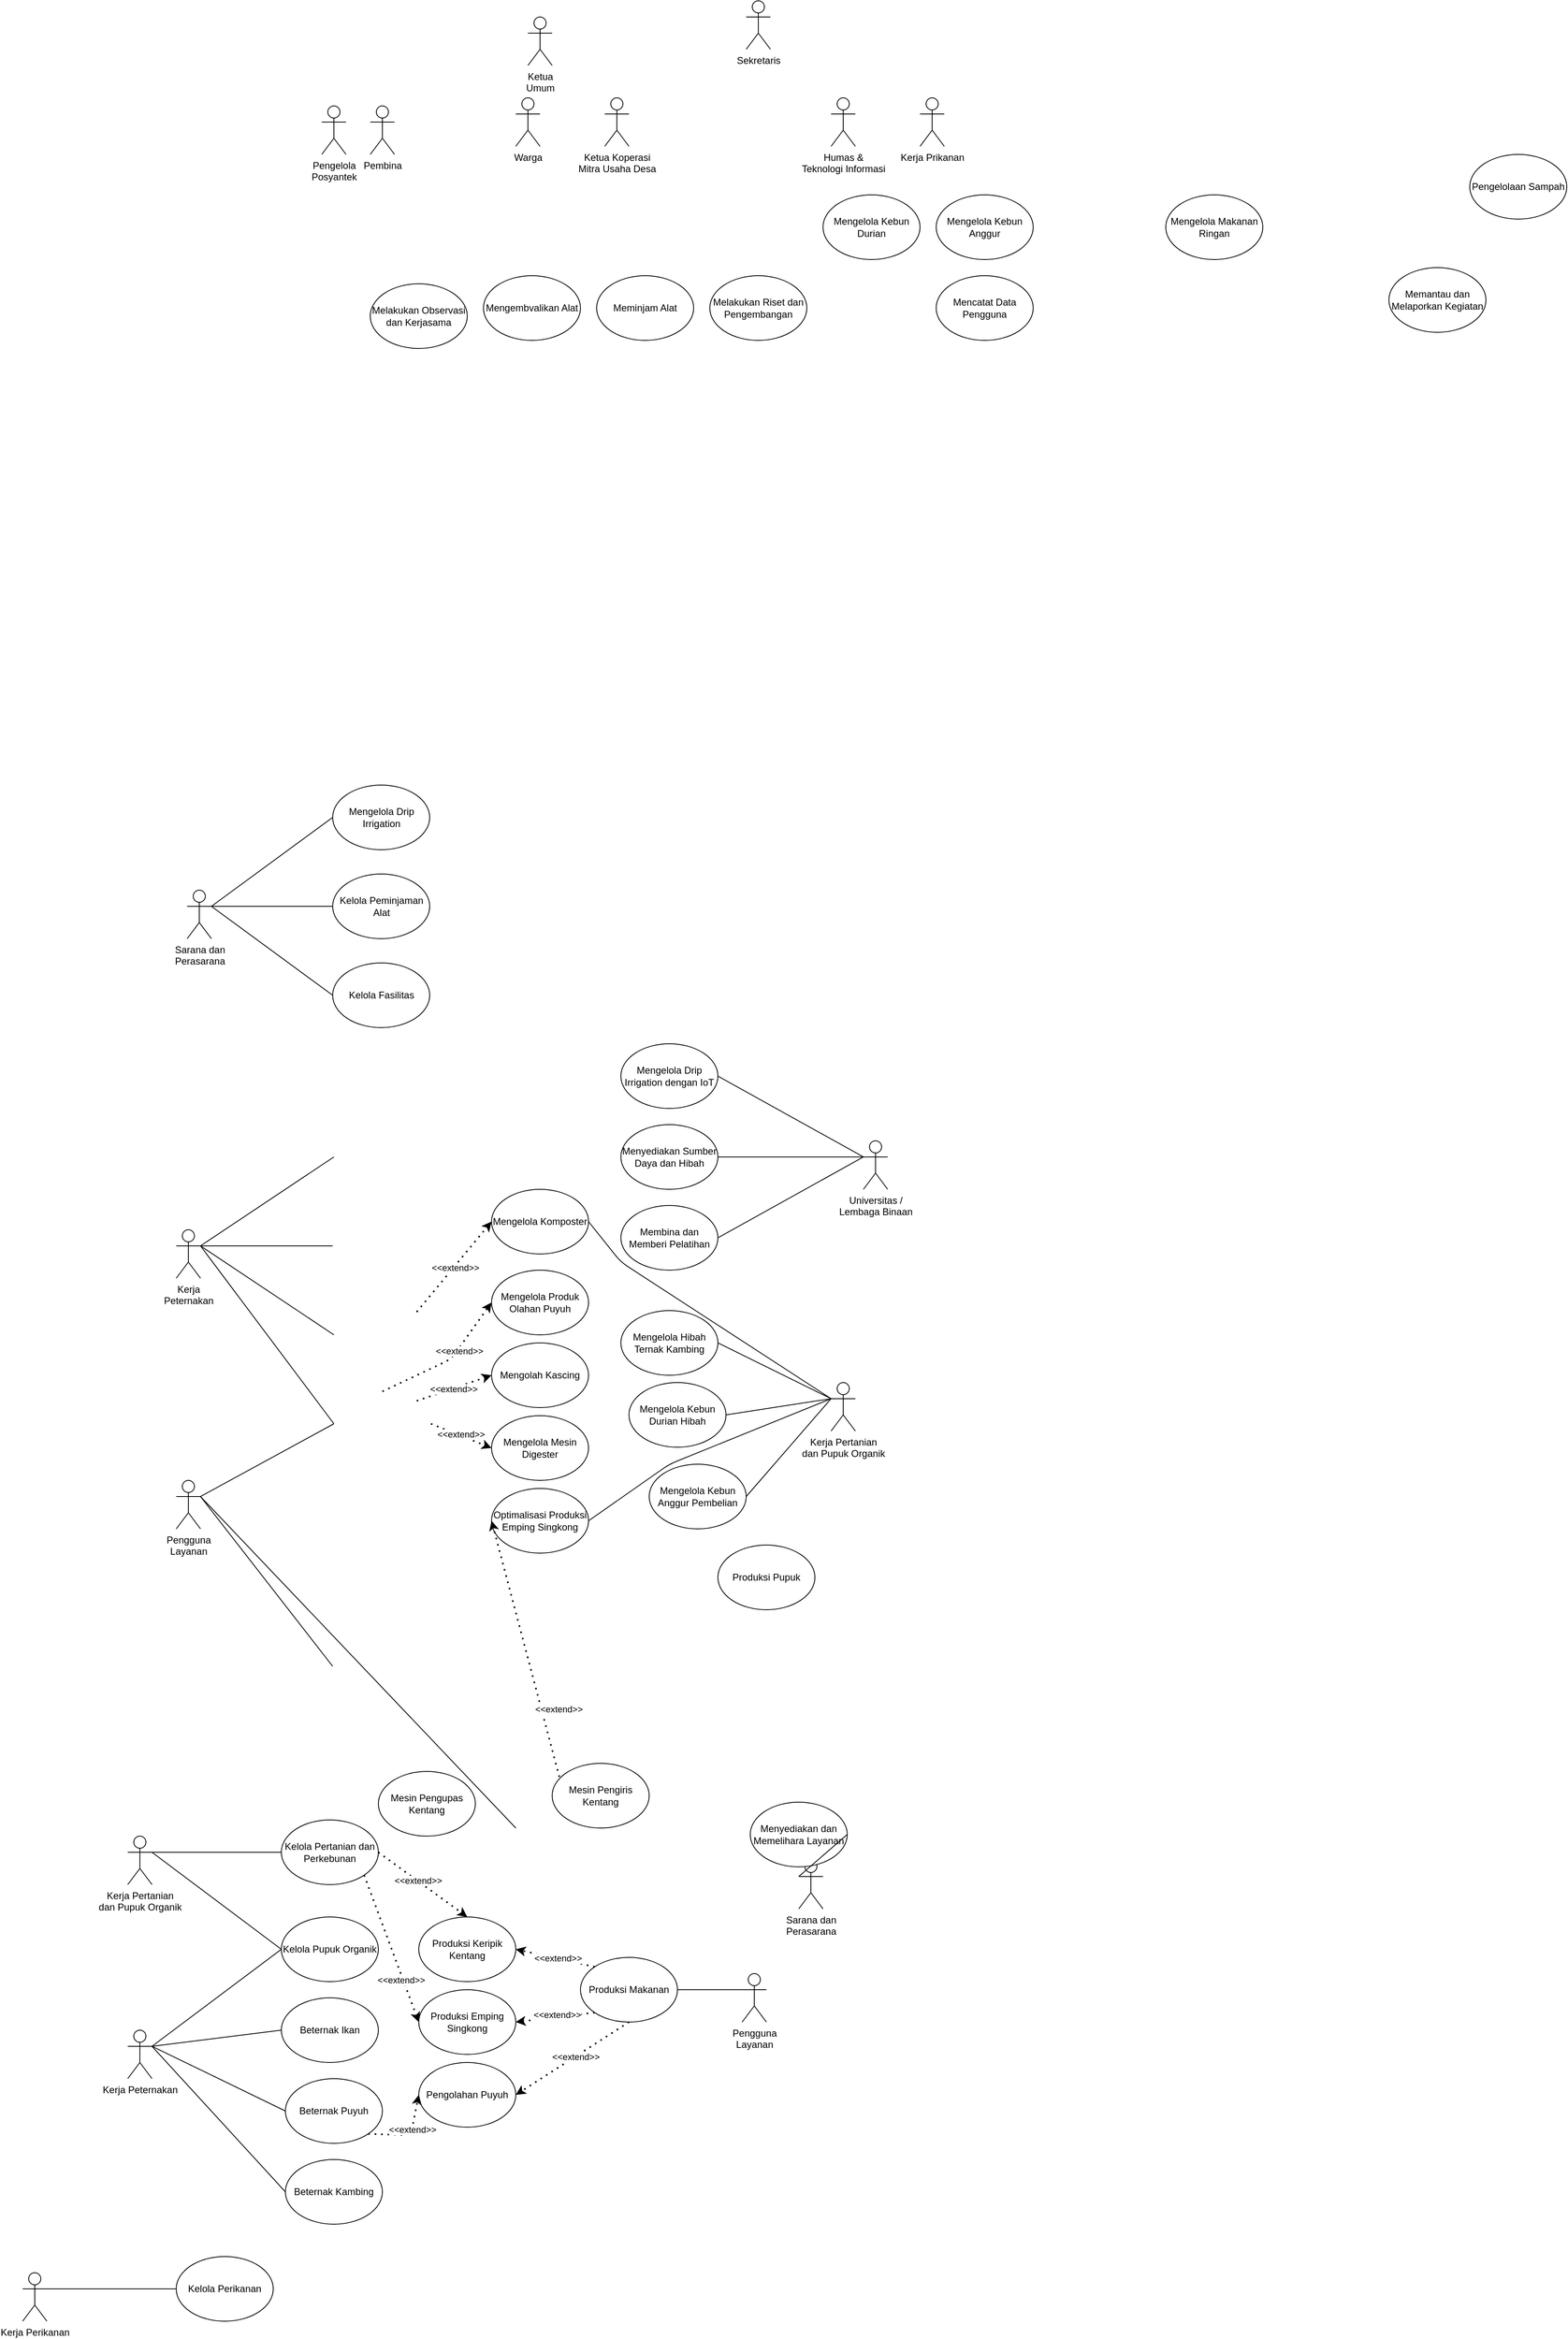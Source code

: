 <mxfile>
    <diagram id="m5dUZ4JiSQwlcCAIPYFN" name="Page-1">
        <mxGraphModel dx="525" dy="284" grid="1" gridSize="10" guides="1" tooltips="1" connect="1" arrows="1" fold="1" page="1" pageScale="1" pageWidth="827" pageHeight="1169" math="0" shadow="0">
            <root>
                <mxCell id="0"/>
                <mxCell id="1" parent="0"/>
                <mxCell id="2" value="Pengguna&lt;br&gt;Layanan" style="shape=umlActor;verticalLabelPosition=bottom;verticalAlign=top;html=1;outlineConnect=0;" parent="1" vertex="1">
                    <mxGeometry x="310" y="1940" width="30" height="60" as="geometry"/>
                </mxCell>
                <mxCell id="3" value="Pengelola&lt;br&gt;Posyantek" style="shape=umlActor;verticalLabelPosition=bottom;verticalAlign=top;html=1;outlineConnect=0;" parent="1" vertex="1">
                    <mxGeometry x="490" y="240" width="30" height="60" as="geometry"/>
                </mxCell>
                <mxCell id="4" value="Pembina" style="shape=umlActor;verticalLabelPosition=bottom;verticalAlign=top;html=1;outlineConnect=0;" parent="1" vertex="1">
                    <mxGeometry x="550" y="240" width="30" height="60" as="geometry"/>
                </mxCell>
                <mxCell id="5" value="Universitas /&lt;br&gt;Lembaga Binaan" style="shape=umlActor;verticalLabelPosition=bottom;verticalAlign=top;html=1;outlineConnect=0;" parent="1" vertex="1">
                    <mxGeometry x="1160" y="1520" width="30" height="60" as="geometry"/>
                </mxCell>
                <mxCell id="6" value="Warga" style="shape=umlActor;verticalLabelPosition=bottom;verticalAlign=top;html=1;outlineConnect=0;" parent="1" vertex="1">
                    <mxGeometry x="730" y="230" width="30" height="60" as="geometry"/>
                </mxCell>
                <mxCell id="7" value="Ketua&lt;br&gt;Umum" style="shape=umlActor;verticalLabelPosition=bottom;verticalAlign=top;html=1;outlineConnect=0;" parent="1" vertex="1">
                    <mxGeometry x="745" y="130" width="30" height="60" as="geometry"/>
                </mxCell>
                <mxCell id="8" value="Ketua Koperasi&lt;br&gt;Mitra Usaha Desa" style="shape=umlActor;verticalLabelPosition=bottom;verticalAlign=top;html=1;outlineConnect=0;" parent="1" vertex="1">
                    <mxGeometry x="840" y="230" width="30" height="60" as="geometry"/>
                </mxCell>
                <mxCell id="10" value="Sekretaris" style="shape=umlActor;verticalLabelPosition=bottom;verticalAlign=top;html=1;outlineConnect=0;" parent="1" vertex="1">
                    <mxGeometry x="1015" y="110" width="30" height="60" as="geometry"/>
                </mxCell>
                <mxCell id="11" value="Humas &amp;amp;&lt;br&gt;Teknologi Informasi" style="shape=umlActor;verticalLabelPosition=bottom;verticalAlign=top;html=1;outlineConnect=0;" parent="1" vertex="1">
                    <mxGeometry x="1120" y="230" width="30" height="60" as="geometry"/>
                </mxCell>
                <mxCell id="12" value="Kerja Prikanan" style="shape=umlActor;verticalLabelPosition=bottom;verticalAlign=top;html=1;outlineConnect=0;" parent="1" vertex="1">
                    <mxGeometry x="1230" y="230" width="30" height="60" as="geometry"/>
                </mxCell>
                <mxCell id="13" value="Sarana dan&lt;br&gt;Perasarana" style="shape=umlActor;verticalLabelPosition=bottom;verticalAlign=top;html=1;outlineConnect=0;" parent="1" vertex="1">
                    <mxGeometry x="323.5" y="1210" width="30" height="60" as="geometry"/>
                </mxCell>
                <mxCell id="14" value="Kerja Pertanian&lt;br&gt;dan Pupuk Organik" style="shape=umlActor;verticalLabelPosition=bottom;verticalAlign=top;html=1;outlineConnect=0;" parent="1" vertex="1">
                    <mxGeometry x="1120" y="1819" width="30" height="60" as="geometry"/>
                </mxCell>
                <mxCell id="15" value="Kerja&lt;br&gt;Peternakan" style="shape=umlActor;verticalLabelPosition=bottom;verticalAlign=top;html=1;outlineConnect=0;" parent="1" vertex="1">
                    <mxGeometry x="310" y="1630" width="30" height="60" as="geometry"/>
                </mxCell>
                <mxCell id="20" value="Mengelola Drip Irrigation" style="ellipse;whiteSpace=wrap;html=1;" parent="1" vertex="1">
                    <mxGeometry x="503.5" y="1080" width="120" height="80" as="geometry"/>
                </mxCell>
                <mxCell id="22" value="Mengelola Kebun Durian" style="ellipse;whiteSpace=wrap;html=1;" parent="1" vertex="1">
                    <mxGeometry x="1110" y="350" width="120" height="80" as="geometry"/>
                </mxCell>
                <mxCell id="23" value="Mengelola Kebun Anggur" style="ellipse;whiteSpace=wrap;html=1;" parent="1" vertex="1">
                    <mxGeometry x="1250" y="350" width="120" height="80" as="geometry"/>
                </mxCell>
                <mxCell id="25" value="Mengelola Makanan Ringan" style="ellipse;whiteSpace=wrap;html=1;" parent="1" vertex="1">
                    <mxGeometry x="1534" y="350" width="120" height="80" as="geometry"/>
                </mxCell>
                <mxCell id="26" value="Produksi Pupuk" style="ellipse;whiteSpace=wrap;html=1;" parent="1" vertex="1">
                    <mxGeometry x="980" y="2020" width="120" height="80" as="geometry"/>
                </mxCell>
                <mxCell id="27" value="Pengelolaan Sampah" style="ellipse;whiteSpace=wrap;html=1;" parent="1" vertex="1">
                    <mxGeometry x="1910" y="300" width="120" height="80" as="geometry"/>
                </mxCell>
                <mxCell id="28" value="Memantau dan Melaporkan Kegiatan" style="ellipse;whiteSpace=wrap;html=1;" parent="1" vertex="1">
                    <mxGeometry x="1810" y="440" width="120" height="80" as="geometry"/>
                </mxCell>
                <mxCell id="29" value="Membina dan Memberi Pelatihan" style="ellipse;whiteSpace=wrap;html=1;" parent="1" vertex="1">
                    <mxGeometry x="860" y="1600" width="120" height="80" as="geometry"/>
                </mxCell>
                <mxCell id="31" value="Menyediakan Sumber Daya dan Hibah" style="ellipse;whiteSpace=wrap;html=1;" parent="1" vertex="1">
                    <mxGeometry x="860" y="1500" width="120" height="80" as="geometry"/>
                </mxCell>
                <mxCell id="32" value="Mencatat Data Pengguna" style="ellipse;whiteSpace=wrap;html=1;" parent="1" vertex="1">
                    <mxGeometry x="1250" y="450" width="120" height="80" as="geometry"/>
                </mxCell>
                <mxCell id="33" value="Kelola Fasilitas" style="ellipse;whiteSpace=wrap;html=1;" parent="1" vertex="1">
                    <mxGeometry x="503.5" y="1300" width="120" height="80" as="geometry"/>
                </mxCell>
                <mxCell id="34" value="Melakukan Riset dan Pengembangan" style="ellipse;whiteSpace=wrap;html=1;" parent="1" vertex="1">
                    <mxGeometry x="970" y="450" width="120" height="80" as="geometry"/>
                </mxCell>
                <mxCell id="35" value="Meminjam Alat" style="ellipse;whiteSpace=wrap;html=1;" parent="1" vertex="1">
                    <mxGeometry x="830" y="450" width="120" height="80" as="geometry"/>
                </mxCell>
                <mxCell id="36" value="Mengembvalikan Alat" style="ellipse;whiteSpace=wrap;html=1;" parent="1" vertex="1">
                    <mxGeometry x="690" y="450" width="120" height="80" as="geometry"/>
                </mxCell>
                <mxCell id="37" value="Melakukan Observasi dan Kerjasama" style="ellipse;whiteSpace=wrap;html=1;" parent="1" vertex="1">
                    <mxGeometry x="550" y="460" width="120" height="80" as="geometry"/>
                </mxCell>
                <mxCell id="38" value="Optimalisasi Produksi Emping Singkong" style="ellipse;whiteSpace=wrap;html=1;" parent="1" vertex="1">
                    <mxGeometry x="700" y="1950" width="120" height="80" as="geometry"/>
                </mxCell>
                <mxCell id="41" value="Mengelola Komposter" style="ellipse;whiteSpace=wrap;html=1;" parent="1" vertex="1">
                    <mxGeometry x="700" y="1580" width="120" height="80" as="geometry"/>
                </mxCell>
                <mxCell id="43" value="Mengelola Drip Irrigation dengan IoT" style="ellipse;whiteSpace=wrap;html=1;" parent="1" vertex="1">
                    <mxGeometry x="860" y="1400" width="120" height="80" as="geometry"/>
                </mxCell>
                <mxCell id="44" value="Mengelola Hibah Ternak Kambing" style="ellipse;whiteSpace=wrap;html=1;" parent="1" vertex="1">
                    <mxGeometry x="860" y="1730" width="120" height="80" as="geometry"/>
                </mxCell>
                <mxCell id="45" value="Mengelola Kebun Durian Hibah" style="ellipse;whiteSpace=wrap;html=1;" parent="1" vertex="1">
                    <mxGeometry x="870" y="1819" width="120" height="80" as="geometry"/>
                </mxCell>
                <mxCell id="46" value="Mengelola Kebun Anggur Pembelian" style="ellipse;whiteSpace=wrap;html=1;" parent="1" vertex="1">
                    <mxGeometry x="895" y="1920" width="120" height="80" as="geometry"/>
                </mxCell>
                <mxCell id="49" value="Kelola Peminjaman Alat" style="ellipse;whiteSpace=wrap;html=1;" parent="1" vertex="1">
                    <mxGeometry x="503.5" y="1190" width="120" height="80" as="geometry"/>
                </mxCell>
                <mxCell id="50" value="" style="endArrow=none;html=1;exitX=1;exitY=0.333;exitDx=0;exitDy=0;exitPerimeter=0;entryX=0;entryY=0.5;entryDx=0;entryDy=0;" parent="1" source="13" target="49" edge="1">
                    <mxGeometry width="50" height="50" relative="1" as="geometry">
                        <mxPoint x="393.5" y="880" as="sourcePoint"/>
                        <mxPoint x="553.5" y="980" as="targetPoint"/>
                    </mxGeometry>
                </mxCell>
                <mxCell id="51" value="" style="endArrow=none;html=1;exitX=1;exitY=0.333;exitDx=0;exitDy=0;exitPerimeter=0;entryX=0;entryY=0.5;entryDx=0;entryDy=0;" parent="1" source="13" target="33" edge="1">
                    <mxGeometry width="50" height="50" relative="1" as="geometry">
                        <mxPoint x="363.5" y="1240" as="sourcePoint"/>
                        <mxPoint x="513.5" y="1240" as="targetPoint"/>
                    </mxGeometry>
                </mxCell>
                <mxCell id="52" value="" style="endArrow=none;html=1;exitX=1;exitY=0.333;exitDx=0;exitDy=0;exitPerimeter=0;entryX=0;entryY=0.5;entryDx=0;entryDy=0;" parent="1" source="15" edge="1">
                    <mxGeometry width="50" height="50" relative="1" as="geometry">
                        <mxPoint x="363.5" y="1240" as="sourcePoint"/>
                        <mxPoint x="505" y="1540" as="targetPoint"/>
                    </mxGeometry>
                </mxCell>
                <mxCell id="53" value="" style="endArrow=none;html=1;exitX=1;exitY=0.333;exitDx=0;exitDy=0;exitPerimeter=0;entryX=0;entryY=0.5;entryDx=0;entryDy=0;" parent="1" source="15" edge="1">
                    <mxGeometry width="50" height="50" relative="1" as="geometry">
                        <mxPoint x="363.5" y="1550" as="sourcePoint"/>
                        <mxPoint x="503.5" y="1650" as="targetPoint"/>
                    </mxGeometry>
                </mxCell>
                <mxCell id="54" value="" style="endArrow=none;html=1;exitX=1;exitY=0.333;exitDx=0;exitDy=0;exitPerimeter=0;entryX=0;entryY=0.5;entryDx=0;entryDy=0;" parent="1" source="13" target="20" edge="1">
                    <mxGeometry width="50" height="50" relative="1" as="geometry">
                        <mxPoint x="363.5" y="1240" as="sourcePoint"/>
                        <mxPoint x="513.5" y="1240" as="targetPoint"/>
                    </mxGeometry>
                </mxCell>
                <mxCell id="55" value="" style="endArrow=none;html=1;exitX=1;exitY=0.333;exitDx=0;exitDy=0;exitPerimeter=0;entryX=0;entryY=0.5;entryDx=0;entryDy=0;" parent="1" source="15" edge="1">
                    <mxGeometry width="50" height="50" relative="1" as="geometry">
                        <mxPoint x="363.5" y="1550" as="sourcePoint"/>
                        <mxPoint x="505" y="1760" as="targetPoint"/>
                    </mxGeometry>
                </mxCell>
                <mxCell id="56" value="" style="endArrow=none;html=1;exitX=1;exitY=0.333;exitDx=0;exitDy=0;exitPerimeter=0;entryX=0;entryY=0.5;entryDx=0;entryDy=0;" parent="1" source="15" edge="1">
                    <mxGeometry width="50" height="50" relative="1" as="geometry">
                        <mxPoint x="350.0" y="1660" as="sourcePoint"/>
                        <mxPoint x="505" y="1870" as="targetPoint"/>
                    </mxGeometry>
                </mxCell>
                <mxCell id="57" value="" style="endArrow=none;html=1;entryX=1;entryY=0.333;entryDx=0;entryDy=0;entryPerimeter=0;exitX=0;exitY=0.5;exitDx=0;exitDy=0;" parent="1" target="2" edge="1">
                    <mxGeometry width="50" height="50" relative="1" as="geometry">
                        <mxPoint x="505" y="1870" as="sourcePoint"/>
                        <mxPoint x="513.5" y="1890" as="targetPoint"/>
                    </mxGeometry>
                </mxCell>
                <mxCell id="58" value="" style="endArrow=none;html=1;entryX=1;entryY=0.333;entryDx=0;entryDy=0;entryPerimeter=0;exitX=0;exitY=0.5;exitDx=0;exitDy=0;" parent="1" target="2" edge="1">
                    <mxGeometry width="50" height="50" relative="1" as="geometry">
                        <mxPoint x="730" y="2370" as="sourcePoint"/>
                        <mxPoint x="350" y="1970" as="targetPoint"/>
                    </mxGeometry>
                </mxCell>
                <mxCell id="59" value="" style="endArrow=none;html=1;entryX=1;entryY=0.333;entryDx=0;entryDy=0;entryPerimeter=0;exitX=0;exitY=0.5;exitDx=0;exitDy=0;" parent="1" target="2" edge="1">
                    <mxGeometry width="50" height="50" relative="1" as="geometry">
                        <mxPoint x="503.5" y="2170" as="sourcePoint"/>
                        <mxPoint x="350" y="1970" as="targetPoint"/>
                    </mxGeometry>
                </mxCell>
                <mxCell id="60" value="" style="endArrow=none;html=1;exitX=0;exitY=0.333;exitDx=0;exitDy=0;exitPerimeter=0;entryX=1;entryY=0.5;entryDx=0;entryDy=0;" edge="1" parent="1" source="14" target="44">
                    <mxGeometry width="50" height="50" relative="1" as="geometry">
                        <mxPoint x="423.5" y="1870" as="sourcePoint"/>
                        <mxPoint x="573.5" y="1760" as="targetPoint"/>
                    </mxGeometry>
                </mxCell>
                <mxCell id="61" value="" style="endArrow=none;html=1;exitX=0;exitY=0.333;exitDx=0;exitDy=0;exitPerimeter=0;entryX=1;entryY=0.5;entryDx=0;entryDy=0;" edge="1" parent="1" source="14" target="45">
                    <mxGeometry width="50" height="50" relative="1" as="geometry">
                        <mxPoint x="1130" y="1750" as="sourcePoint"/>
                        <mxPoint x="1000" y="1750" as="targetPoint"/>
                    </mxGeometry>
                </mxCell>
                <mxCell id="62" value="" style="endArrow=none;html=1;entryX=1;entryY=0.5;entryDx=0;entryDy=0;exitX=0;exitY=0.333;exitDx=0;exitDy=0;exitPerimeter=0;" edge="1" parent="1" source="14" target="46">
                    <mxGeometry width="50" height="50" relative="1" as="geometry">
                        <mxPoint x="1120" y="1740" as="sourcePoint"/>
                        <mxPoint x="1000" y="1849" as="targetPoint"/>
                    </mxGeometry>
                </mxCell>
                <mxCell id="63" value="" style="endArrow=none;html=1;entryX=1;entryY=0.5;entryDx=0;entryDy=0;exitX=0;exitY=0.333;exitDx=0;exitDy=0;exitPerimeter=0;" edge="1" parent="1" source="5" target="43">
                    <mxGeometry width="50" height="50" relative="1" as="geometry">
                        <mxPoint x="1120" y="1219" as="sourcePoint"/>
                        <mxPoint x="990" y="1320" as="targetPoint"/>
                    </mxGeometry>
                </mxCell>
                <mxCell id="64" value="" style="endArrow=none;html=1;entryX=1;entryY=0.5;entryDx=0;entryDy=0;exitX=0;exitY=0.333;exitDx=0;exitDy=0;exitPerimeter=0;" edge="1" parent="1" source="5" target="31">
                    <mxGeometry width="50" height="50" relative="1" as="geometry">
                        <mxPoint x="1170" y="1470.0" as="sourcePoint"/>
                        <mxPoint x="990" y="1450.0" as="targetPoint"/>
                    </mxGeometry>
                </mxCell>
                <mxCell id="65" value="" style="endArrow=none;html=1;entryX=1;entryY=0.5;entryDx=0;entryDy=0;exitX=0;exitY=0.333;exitDx=0;exitDy=0;exitPerimeter=0;" edge="1" parent="1" source="5" target="29">
                    <mxGeometry width="50" height="50" relative="1" as="geometry">
                        <mxPoint x="1170" y="1470.0" as="sourcePoint"/>
                        <mxPoint x="990" y="1550.0" as="targetPoint"/>
                    </mxGeometry>
                </mxCell>
                <mxCell id="71" value="" style="endArrow=classic;dashed=1;html=1;dashPattern=1 3;strokeWidth=2;exitX=1;exitY=0.5;exitDx=0;exitDy=0;entryX=0.5;entryY=0;entryDx=0;entryDy=0;" edge="1" parent="1" source="88" target="106">
                    <mxGeometry width="50" height="50" relative="1" as="geometry">
                        <mxPoint x="563.5" y="2130" as="sourcePoint"/>
                        <mxPoint x="670" y="2426" as="targetPoint"/>
                    </mxGeometry>
                </mxCell>
                <mxCell id="72" value="&amp;lt;&amp;lt;extend&amp;gt;&amp;gt;" style="edgeLabel;html=1;align=center;verticalAlign=middle;resizable=0;points=[];" vertex="1" connectable="0" parent="71">
                    <mxGeometry x="-0.411" y="-2" relative="1" as="geometry">
                        <mxPoint x="18" y="10" as="offset"/>
                    </mxGeometry>
                </mxCell>
                <mxCell id="73" value="" style="endArrow=classic;dashed=1;html=1;dashPattern=1 3;strokeWidth=2;exitX=0.5;exitY=0;exitDx=0;exitDy=0;entryX=0;entryY=0.5;entryDx=0;entryDy=0;" edge="1" parent="1" target="38">
                    <mxGeometry width="50" height="50" relative="1" as="geometry">
                        <mxPoint x="790" y="2330" as="sourcePoint"/>
                        <mxPoint x="670" y="2050" as="targetPoint"/>
                    </mxGeometry>
                </mxCell>
                <mxCell id="74" value="&amp;lt;&amp;lt;extend&amp;gt;&amp;gt;" style="edgeLabel;html=1;align=center;verticalAlign=middle;resizable=0;points=[];" vertex="1" connectable="0" parent="73">
                    <mxGeometry x="-0.411" y="-2" relative="1" as="geometry">
                        <mxPoint x="17" y="-7" as="offset"/>
                    </mxGeometry>
                </mxCell>
                <mxCell id="75" value="" style="endArrow=none;html=1;entryX=1;entryY=0.5;entryDx=0;entryDy=0;exitX=0;exitY=0.333;exitDx=0;exitDy=0;exitPerimeter=0;" edge="1" parent="1" source="14" target="38">
                    <mxGeometry width="50" height="50" relative="1" as="geometry">
                        <mxPoint x="1110" y="1800" as="sourcePoint"/>
                        <mxPoint x="830" y="1915" as="targetPoint"/>
                        <Array as="points">
                            <mxPoint x="920" y="1920"/>
                        </Array>
                    </mxGeometry>
                </mxCell>
                <mxCell id="76" value="Mengelola Produk Olahan Puyuh" style="ellipse;whiteSpace=wrap;html=1;" vertex="1" parent="1">
                    <mxGeometry x="700" y="1680" width="120" height="80" as="geometry"/>
                </mxCell>
                <mxCell id="77" value="" style="endArrow=classic;dashed=1;html=1;dashPattern=1 3;strokeWidth=2;exitX=0.5;exitY=0;exitDx=0;exitDy=0;entryX=0;entryY=0.5;entryDx=0;entryDy=0;" edge="1" parent="1" target="76">
                    <mxGeometry width="50" height="50" relative="1" as="geometry">
                        <mxPoint x="565" y="1830" as="sourcePoint"/>
                        <mxPoint x="670" y="1925" as="targetPoint"/>
                        <Array as="points">
                            <mxPoint x="650" y="1790"/>
                        </Array>
                    </mxGeometry>
                </mxCell>
                <mxCell id="78" value="&amp;lt;&amp;lt;extend&amp;gt;&amp;gt;" style="edgeLabel;html=1;align=center;verticalAlign=middle;resizable=0;points=[];" vertex="1" connectable="0" parent="77">
                    <mxGeometry x="-0.411" y="-2" relative="1" as="geometry">
                        <mxPoint x="46" y="-29" as="offset"/>
                    </mxGeometry>
                </mxCell>
                <mxCell id="79" value="Mengolah Kascing" style="ellipse;whiteSpace=wrap;html=1;" vertex="1" parent="1">
                    <mxGeometry x="700" y="1770" width="120" height="80" as="geometry"/>
                </mxCell>
                <mxCell id="80" value="" style="endArrow=classic;dashed=1;html=1;dashPattern=1 3;strokeWidth=2;exitX=1;exitY=0;exitDx=0;exitDy=0;entryX=0;entryY=0.5;entryDx=0;entryDy=0;" edge="1" parent="1" target="79">
                    <mxGeometry width="50" height="50" relative="1" as="geometry">
                        <mxPoint x="607.426" y="1841.716" as="sourcePoint"/>
                        <mxPoint x="700.0" y="1764" as="targetPoint"/>
                    </mxGeometry>
                </mxCell>
                <mxCell id="81" value="&amp;lt;&amp;lt;extend&amp;gt;&amp;gt;" style="edgeLabel;html=1;align=center;verticalAlign=middle;resizable=0;points=[];" vertex="1" connectable="0" parent="80">
                    <mxGeometry x="-0.411" y="-2" relative="1" as="geometry">
                        <mxPoint x="17" y="-7" as="offset"/>
                    </mxGeometry>
                </mxCell>
                <mxCell id="82" value="Mengelola Mesin Digester" style="ellipse;whiteSpace=wrap;html=1;" vertex="1" parent="1">
                    <mxGeometry x="700" y="1860" width="120" height="80" as="geometry"/>
                </mxCell>
                <mxCell id="83" value="" style="endArrow=classic;dashed=1;html=1;dashPattern=1 3;strokeWidth=2;exitX=1;exitY=0.5;exitDx=0;exitDy=0;entryX=0;entryY=0.5;entryDx=0;entryDy=0;" edge="1" parent="1" target="82">
                    <mxGeometry width="50" height="50" relative="1" as="geometry">
                        <mxPoint x="625" y="1870" as="sourcePoint"/>
                        <mxPoint x="710" y="1820" as="targetPoint"/>
                    </mxGeometry>
                </mxCell>
                <mxCell id="84" value="&amp;lt;&amp;lt;extend&amp;gt;&amp;gt;" style="edgeLabel;html=1;align=center;verticalAlign=middle;resizable=0;points=[];" vertex="1" connectable="0" parent="83">
                    <mxGeometry x="-0.411" y="-2" relative="1" as="geometry">
                        <mxPoint x="15" y="2" as="offset"/>
                    </mxGeometry>
                </mxCell>
                <mxCell id="85" value="" style="endArrow=classic;dashed=1;html=1;dashPattern=1 3;strokeWidth=2;exitX=1;exitY=0;exitDx=0;exitDy=0;entryX=0;entryY=0.5;entryDx=0;entryDy=0;" edge="1" parent="1" target="41">
                    <mxGeometry width="50" height="50" relative="1" as="geometry">
                        <mxPoint x="607.426" y="1731.716" as="sourcePoint"/>
                        <mxPoint x="710.0" y="1730" as="targetPoint"/>
                        <Array as="points"/>
                    </mxGeometry>
                </mxCell>
                <mxCell id="86" value="&amp;lt;&amp;lt;extend&amp;gt;&amp;gt;" style="edgeLabel;html=1;align=center;verticalAlign=middle;resizable=0;points=[];" vertex="1" connectable="0" parent="85">
                    <mxGeometry x="-0.411" y="-2" relative="1" as="geometry">
                        <mxPoint x="19" y="-24" as="offset"/>
                    </mxGeometry>
                </mxCell>
                <mxCell id="87" value="" style="endArrow=none;html=1;entryX=1;entryY=0.5;entryDx=0;entryDy=0;exitX=0;exitY=0.333;exitDx=0;exitDy=0;exitPerimeter=0;" edge="1" parent="1" source="14" target="41">
                    <mxGeometry width="50" height="50" relative="1" as="geometry">
                        <mxPoint x="1130" y="1740" as="sourcePoint"/>
                        <mxPoint x="1000.0" y="1750" as="targetPoint"/>
                        <Array as="points">
                            <mxPoint x="860" y="1670"/>
                        </Array>
                    </mxGeometry>
                </mxCell>
                <mxCell id="88" value="Kelola Pertanian dan Perkebunan" style="ellipse;whiteSpace=wrap;html=1;" vertex="1" parent="1">
                    <mxGeometry x="440" y="2360" width="120" height="80" as="geometry"/>
                </mxCell>
                <mxCell id="91" value="Kelola Perikanan" style="ellipse;whiteSpace=wrap;html=1;" vertex="1" parent="1">
                    <mxGeometry x="310" y="2900" width="120" height="80" as="geometry"/>
                </mxCell>
                <mxCell id="94" value="Kerja Pertanian&lt;br&gt;dan Pupuk Organik" style="shape=umlActor;verticalLabelPosition=bottom;verticalAlign=top;html=1;outlineConnect=0;" vertex="1" parent="1">
                    <mxGeometry x="250" y="2380" width="30" height="60" as="geometry"/>
                </mxCell>
                <mxCell id="95" value="" style="endArrow=none;html=1;entryX=1;entryY=0.333;entryDx=0;entryDy=0;entryPerimeter=0;exitX=0;exitY=0.5;exitDx=0;exitDy=0;" edge="1" parent="1" source="88" target="94">
                    <mxGeometry width="50" height="50" relative="1" as="geometry">
                        <mxPoint x="503.5" y="2380" as="sourcePoint"/>
                        <mxPoint x="340" y="2170" as="targetPoint"/>
                    </mxGeometry>
                </mxCell>
                <mxCell id="96" value="Kerja Peternakan" style="shape=umlActor;verticalLabelPosition=bottom;verticalAlign=top;html=1;outlineConnect=0;" vertex="1" parent="1">
                    <mxGeometry x="250" y="2620" width="30" height="60" as="geometry"/>
                </mxCell>
                <mxCell id="97" value="" style="endArrow=none;html=1;entryX=1;entryY=0.333;entryDx=0;entryDy=0;entryPerimeter=0;exitX=0;exitY=0.5;exitDx=0;exitDy=0;" edge="1" parent="1" source="127" target="96">
                    <mxGeometry width="50" height="50" relative="1" as="geometry">
                        <mxPoint x="400" y="2630" as="sourcePoint"/>
                        <mxPoint x="290" y="2520" as="targetPoint"/>
                    </mxGeometry>
                </mxCell>
                <mxCell id="98" value="Kerja Perikanan" style="shape=umlActor;verticalLabelPosition=bottom;verticalAlign=top;html=1;outlineConnect=0;" vertex="1" parent="1">
                    <mxGeometry x="120" y="2920" width="30" height="60" as="geometry"/>
                </mxCell>
                <mxCell id="99" value="" style="endArrow=none;html=1;entryX=1;entryY=0.333;entryDx=0;entryDy=0;entryPerimeter=0;exitX=0;exitY=0.5;exitDx=0;exitDy=0;" edge="1" parent="1" source="91" target="98">
                    <mxGeometry width="50" height="50" relative="1" as="geometry">
                        <mxPoint x="450" y="2650" as="sourcePoint"/>
                        <mxPoint x="290" y="2650" as="targetPoint"/>
                    </mxGeometry>
                </mxCell>
                <mxCell id="100" value="Kelola Pupuk Organik" style="ellipse;whiteSpace=wrap;html=1;" vertex="1" parent="1">
                    <mxGeometry x="440" y="2480" width="120" height="80" as="geometry"/>
                </mxCell>
                <mxCell id="101" value="" style="endArrow=none;html=1;exitX=0;exitY=0.5;exitDx=0;exitDy=0;entryX=1;entryY=0.333;entryDx=0;entryDy=0;entryPerimeter=0;" edge="1" parent="1" source="100" target="94">
                    <mxGeometry width="50" height="50" relative="1" as="geometry">
                        <mxPoint x="450" y="2410" as="sourcePoint"/>
                        <mxPoint x="300" y="2350" as="targetPoint"/>
                    </mxGeometry>
                </mxCell>
                <mxCell id="102" value="Sarana dan&lt;br&gt;Perasarana" style="shape=umlActor;verticalLabelPosition=bottom;verticalAlign=top;html=1;outlineConnect=0;" vertex="1" parent="1">
                    <mxGeometry x="1080" y="2410" width="30" height="60" as="geometry"/>
                </mxCell>
                <mxCell id="103" value="Menyediakan dan Memelihara Layanan" style="ellipse;whiteSpace=wrap;html=1;" vertex="1" parent="1">
                    <mxGeometry x="1020" y="2338" width="120" height="80" as="geometry"/>
                </mxCell>
                <mxCell id="104" value="" style="endArrow=none;html=1;entryX=1;entryY=0.5;entryDx=0;entryDy=0;exitX=0;exitY=0.333;exitDx=0;exitDy=0;exitPerimeter=0;" edge="1" parent="1" source="102" target="103">
                    <mxGeometry width="50" height="50" relative="1" as="geometry">
                        <mxPoint x="450" y="2410" as="sourcePoint"/>
                        <mxPoint x="290" y="2410" as="targetPoint"/>
                    </mxGeometry>
                </mxCell>
                <mxCell id="105" value="Pengguna&lt;br&gt;Layanan" style="shape=umlActor;verticalLabelPosition=bottom;verticalAlign=top;html=1;outlineConnect=0;" vertex="1" parent="1">
                    <mxGeometry x="1010" y="2550" width="30" height="60" as="geometry"/>
                </mxCell>
                <mxCell id="106" value="Produksi Keripik Kentang" style="ellipse;whiteSpace=wrap;html=1;" vertex="1" parent="1">
                    <mxGeometry x="610" y="2480" width="120" height="80" as="geometry"/>
                </mxCell>
                <mxCell id="107" value="Produksi Makanan" style="ellipse;whiteSpace=wrap;html=1;" vertex="1" parent="1">
                    <mxGeometry x="810" y="2530" width="120" height="80" as="geometry"/>
                </mxCell>
                <mxCell id="108" value="" style="endArrow=classic;dashed=1;html=1;dashPattern=1 3;strokeWidth=2;exitX=0;exitY=0;exitDx=0;exitDy=0;entryX=1;entryY=0.5;entryDx=0;entryDy=0;" edge="1" parent="1" source="107" target="106">
                    <mxGeometry width="50" height="50" relative="1" as="geometry">
                        <mxPoint x="563.5" y="2390" as="sourcePoint"/>
                        <mxPoint x="700" y="2360" as="targetPoint"/>
                    </mxGeometry>
                </mxCell>
                <mxCell id="109" value="&amp;lt;&amp;lt;extend&amp;gt;&amp;gt;" style="edgeLabel;html=1;align=center;verticalAlign=middle;resizable=0;points=[];" vertex="1" connectable="0" parent="108">
                    <mxGeometry x="-0.411" y="-2" relative="1" as="geometry">
                        <mxPoint x="-17" y="-3" as="offset"/>
                    </mxGeometry>
                </mxCell>
                <mxCell id="110" value="" style="endArrow=none;html=1;entryX=1;entryY=0.5;entryDx=0;entryDy=0;exitX=0;exitY=0.333;exitDx=0;exitDy=0;exitPerimeter=0;" edge="1" parent="1" source="105" target="107">
                    <mxGeometry width="50" height="50" relative="1" as="geometry">
                        <mxPoint x="1007.5" y="2410" as="sourcePoint"/>
                        <mxPoint x="882.5" y="2410" as="targetPoint"/>
                    </mxGeometry>
                </mxCell>
                <mxCell id="111" value="Produksi Emping Singkong" style="ellipse;whiteSpace=wrap;html=1;" vertex="1" parent="1">
                    <mxGeometry x="610" y="2570" width="120" height="80" as="geometry"/>
                </mxCell>
                <mxCell id="113" value="" style="endArrow=classic;dashed=1;html=1;dashPattern=1 3;strokeWidth=2;exitX=0;exitY=1;exitDx=0;exitDy=0;entryX=1;entryY=0.5;entryDx=0;entryDy=0;" edge="1" parent="1" source="107" target="111">
                    <mxGeometry width="50" height="50" relative="1" as="geometry">
                        <mxPoint x="837.574" y="2551.716" as="sourcePoint"/>
                        <mxPoint x="740" y="2530" as="targetPoint"/>
                    </mxGeometry>
                </mxCell>
                <mxCell id="114" value="&amp;lt;&amp;lt;extend&amp;gt;&amp;gt;" style="edgeLabel;html=1;align=center;verticalAlign=middle;resizable=0;points=[];" vertex="1" connectable="0" parent="113">
                    <mxGeometry x="-0.411" y="-2" relative="1" as="geometry">
                        <mxPoint x="-18" y="1" as="offset"/>
                    </mxGeometry>
                </mxCell>
                <mxCell id="115" value="Pengolahan Puyuh" style="ellipse;whiteSpace=wrap;html=1;" vertex="1" parent="1">
                    <mxGeometry x="610" y="2660" width="120" height="80" as="geometry"/>
                </mxCell>
                <mxCell id="116" value="" style="endArrow=classic;dashed=1;html=1;dashPattern=1 3;strokeWidth=2;exitX=0.5;exitY=1;exitDx=0;exitDy=0;entryX=1;entryY=0.5;entryDx=0;entryDy=0;" edge="1" parent="1" source="107" target="115">
                    <mxGeometry width="50" height="50" relative="1" as="geometry">
                        <mxPoint x="837.574" y="2608.284" as="sourcePoint"/>
                        <mxPoint x="740" y="2620.0" as="targetPoint"/>
                    </mxGeometry>
                </mxCell>
                <mxCell id="117" value="&amp;lt;&amp;lt;extend&amp;gt;&amp;gt;" style="edgeLabel;html=1;align=center;verticalAlign=middle;resizable=0;points=[];" vertex="1" connectable="0" parent="116">
                    <mxGeometry x="-0.411" y="-2" relative="1" as="geometry">
                        <mxPoint x="-24" y="18" as="offset"/>
                    </mxGeometry>
                </mxCell>
                <mxCell id="118" value="Beternak Puyuh" style="ellipse;whiteSpace=wrap;html=1;" vertex="1" parent="1">
                    <mxGeometry x="445" y="2680" width="120" height="80" as="geometry"/>
                </mxCell>
                <mxCell id="119" value="" style="endArrow=none;html=1;entryX=1;entryY=0.333;entryDx=0;entryDy=0;entryPerimeter=0;exitX=0;exitY=0.5;exitDx=0;exitDy=0;" edge="1" parent="1" source="118" target="96">
                    <mxGeometry width="50" height="50" relative="1" as="geometry">
                        <mxPoint x="450" y="2650.0" as="sourcePoint"/>
                        <mxPoint x="290" y="2650.0" as="targetPoint"/>
                    </mxGeometry>
                </mxCell>
                <mxCell id="120" value="" style="endArrow=classic;dashed=1;html=1;dashPattern=1 3;strokeWidth=2;exitX=1;exitY=1;exitDx=0;exitDy=0;entryX=0;entryY=0.5;entryDx=0;entryDy=0;" edge="1" parent="1" source="118" target="115">
                    <mxGeometry width="50" height="50" relative="1" as="geometry">
                        <mxPoint x="880" y="2620.0" as="sourcePoint"/>
                        <mxPoint x="740" y="2710.0" as="targetPoint"/>
                        <Array as="points">
                            <mxPoint x="600" y="2750"/>
                        </Array>
                    </mxGeometry>
                </mxCell>
                <mxCell id="121" value="&amp;lt;&amp;lt;extend&amp;gt;&amp;gt;" style="edgeLabel;html=1;align=center;verticalAlign=middle;resizable=0;points=[];" vertex="1" connectable="0" parent="120">
                    <mxGeometry x="-0.411" y="-2" relative="1" as="geometry">
                        <mxPoint x="24" y="-9" as="offset"/>
                    </mxGeometry>
                </mxCell>
                <mxCell id="122" value="Mesin Pengupas Kentang" style="ellipse;whiteSpace=wrap;html=1;" vertex="1" parent="1">
                    <mxGeometry x="560" y="2300" width="120" height="80" as="geometry"/>
                </mxCell>
                <mxCell id="123" value="Mesin Pengiris Kentang" style="ellipse;whiteSpace=wrap;html=1;" vertex="1" parent="1">
                    <mxGeometry x="775" y="2290" width="120" height="80" as="geometry"/>
                </mxCell>
                <mxCell id="124" value="" style="endArrow=classic;dashed=1;html=1;dashPattern=1 3;strokeWidth=2;exitX=1;exitY=1;exitDx=0;exitDy=0;entryX=0;entryY=0.5;entryDx=0;entryDy=0;" edge="1" parent="1" source="88" target="111">
                    <mxGeometry width="50" height="50" relative="1" as="geometry">
                        <mxPoint x="570" y="2410.0" as="sourcePoint"/>
                        <mxPoint x="680" y="2490.0" as="targetPoint"/>
                    </mxGeometry>
                </mxCell>
                <mxCell id="125" value="&amp;lt;&amp;lt;extend&amp;gt;&amp;gt;" style="edgeLabel;html=1;align=center;verticalAlign=middle;resizable=0;points=[];" vertex="1" connectable="0" parent="124">
                    <mxGeometry x="-0.411" y="-2" relative="1" as="geometry">
                        <mxPoint x="27" y="75" as="offset"/>
                    </mxGeometry>
                </mxCell>
                <mxCell id="126" value="" style="endArrow=none;html=1;entryX=1;entryY=0.333;entryDx=0;entryDy=0;entryPerimeter=0;exitX=0;exitY=0.5;exitDx=0;exitDy=0;" edge="1" parent="1" source="100" target="96">
                    <mxGeometry width="50" height="50" relative="1" as="geometry">
                        <mxPoint x="450" y="2650.0" as="sourcePoint"/>
                        <mxPoint x="290" y="2650.0" as="targetPoint"/>
                    </mxGeometry>
                </mxCell>
                <mxCell id="127" value="Beternak Ikan" style="ellipse;whiteSpace=wrap;html=1;" vertex="1" parent="1">
                    <mxGeometry x="440" y="2580" width="120" height="80" as="geometry"/>
                </mxCell>
                <mxCell id="128" value="Beternak Kambing" style="ellipse;whiteSpace=wrap;html=1;" vertex="1" parent="1">
                    <mxGeometry x="445" y="2780" width="120" height="80" as="geometry"/>
                </mxCell>
                <mxCell id="129" value="" style="endArrow=none;html=1;exitX=0;exitY=0.5;exitDx=0;exitDy=0;entryX=1;entryY=0.333;entryDx=0;entryDy=0;entryPerimeter=0;" edge="1" parent="1" source="128" target="96">
                    <mxGeometry width="50" height="50" relative="1" as="geometry">
                        <mxPoint x="455" y="2730" as="sourcePoint"/>
                        <mxPoint x="360" y="2650" as="targetPoint"/>
                    </mxGeometry>
                </mxCell>
            </root>
        </mxGraphModel>
    </diagram>
</mxfile>
